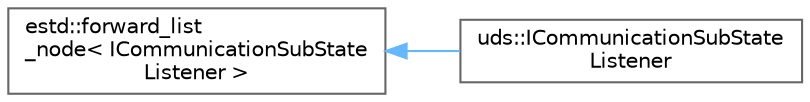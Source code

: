 digraph "Graphical Class Hierarchy"
{
 // LATEX_PDF_SIZE
  bgcolor="transparent";
  edge [fontname=Helvetica,fontsize=10,labelfontname=Helvetica,labelfontsize=10];
  node [fontname=Helvetica,fontsize=10,shape=box,height=0.2,width=0.4];
  rankdir="LR";
  Node0 [id="Node000000",label="estd::forward_list\l_node\< ICommunicationSubState\lListener \>",height=0.2,width=0.4,color="grey40", fillcolor="white", style="filled",URL="$d7/d3f/classestd_1_1forward__list__node.html",tooltip=" "];
  Node0 -> Node1 [id="edge74_Node000000_Node000001",dir="back",color="steelblue1",style="solid",tooltip=" "];
  Node1 [id="Node000001",label="uds::ICommunicationSubState\lListener",height=0.2,width=0.4,color="grey40", fillcolor="white", style="filled",URL="$db/d4c/classuds_1_1ICommunicationSubStateListener.html",tooltip=" "];
}
